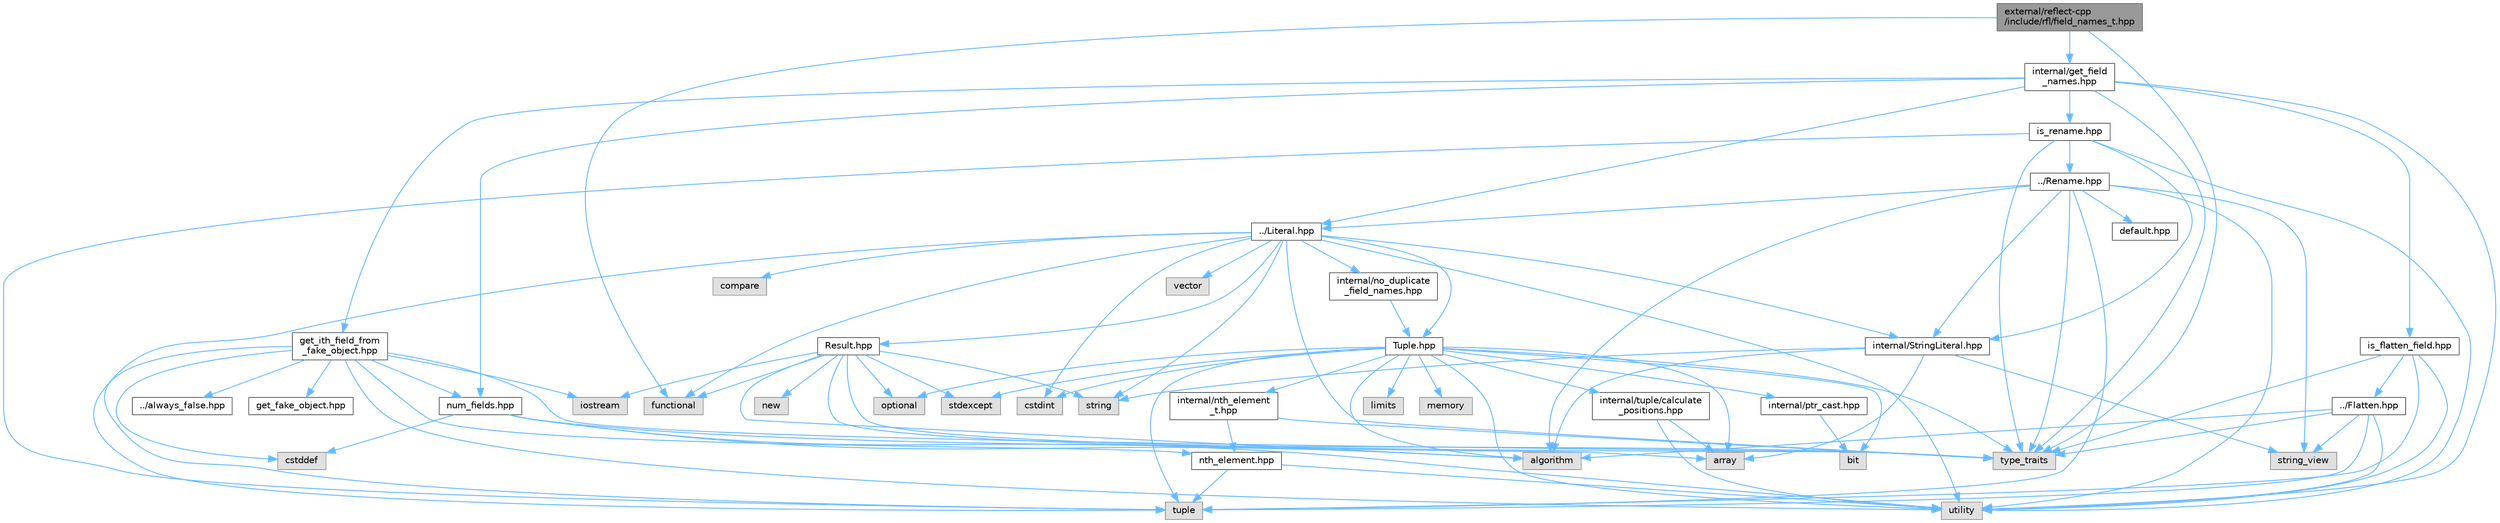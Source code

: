 digraph "external/reflect-cpp/include/rfl/field_names_t.hpp"
{
 // LATEX_PDF_SIZE
  bgcolor="transparent";
  edge [fontname=Helvetica,fontsize=10,labelfontname=Helvetica,labelfontsize=10];
  node [fontname=Helvetica,fontsize=10,shape=box,height=0.2,width=0.4];
  Node1 [id="Node000001",label="external/reflect-cpp\l/include/rfl/field_names_t.hpp",height=0.2,width=0.4,color="gray40", fillcolor="grey60", style="filled", fontcolor="black",tooltip=" "];
  Node1 -> Node2 [id="edge93_Node000001_Node000002",color="steelblue1",style="solid",tooltip=" "];
  Node2 [id="Node000002",label="functional",height=0.2,width=0.4,color="grey60", fillcolor="#E0E0E0", style="filled",tooltip=" "];
  Node1 -> Node3 [id="edge94_Node000001_Node000003",color="steelblue1",style="solid",tooltip=" "];
  Node3 [id="Node000003",label="type_traits",height=0.2,width=0.4,color="grey60", fillcolor="#E0E0E0", style="filled",tooltip=" "];
  Node1 -> Node4 [id="edge95_Node000001_Node000004",color="steelblue1",style="solid",tooltip=" "];
  Node4 [id="Node000004",label="internal/get_field\l_names.hpp",height=0.2,width=0.4,color="grey40", fillcolor="white", style="filled",URL="$get__field__names_8hpp.html",tooltip=" "];
  Node4 -> Node3 [id="edge96_Node000004_Node000003",color="steelblue1",style="solid",tooltip=" "];
  Node4 -> Node5 [id="edge97_Node000004_Node000005",color="steelblue1",style="solid",tooltip=" "];
  Node5 [id="Node000005",label="utility",height=0.2,width=0.4,color="grey60", fillcolor="#E0E0E0", style="filled",tooltip=" "];
  Node4 -> Node6 [id="edge98_Node000004_Node000006",color="steelblue1",style="solid",tooltip=" "];
  Node6 [id="Node000006",label="../Literal.hpp",height=0.2,width=0.4,color="grey40", fillcolor="white", style="filled",URL="$_literal_8hpp.html",tooltip=" "];
  Node6 -> Node7 [id="edge99_Node000006_Node000007",color="steelblue1",style="solid",tooltip=" "];
  Node7 [id="Node000007",label="compare",height=0.2,width=0.4,color="grey60", fillcolor="#E0E0E0", style="filled",tooltip=" "];
  Node6 -> Node8 [id="edge100_Node000006_Node000008",color="steelblue1",style="solid",tooltip=" "];
  Node8 [id="Node000008",label="cstdint",height=0.2,width=0.4,color="grey60", fillcolor="#E0E0E0", style="filled",tooltip=" "];
  Node6 -> Node2 [id="edge101_Node000006_Node000002",color="steelblue1",style="solid",tooltip=" "];
  Node6 -> Node9 [id="edge102_Node000006_Node000009",color="steelblue1",style="solid",tooltip=" "];
  Node9 [id="Node000009",label="string",height=0.2,width=0.4,color="grey60", fillcolor="#E0E0E0", style="filled",tooltip=" "];
  Node6 -> Node10 [id="edge103_Node000006_Node000010",color="steelblue1",style="solid",tooltip=" "];
  Node10 [id="Node000010",label="tuple",height=0.2,width=0.4,color="grey60", fillcolor="#E0E0E0", style="filled",tooltip=" "];
  Node6 -> Node3 [id="edge104_Node000006_Node000003",color="steelblue1",style="solid",tooltip=" "];
  Node6 -> Node5 [id="edge105_Node000006_Node000005",color="steelblue1",style="solid",tooltip=" "];
  Node6 -> Node11 [id="edge106_Node000006_Node000011",color="steelblue1",style="solid",tooltip=" "];
  Node11 [id="Node000011",label="vector",height=0.2,width=0.4,color="grey60", fillcolor="#E0E0E0", style="filled",tooltip=" "];
  Node6 -> Node12 [id="edge107_Node000006_Node000012",color="steelblue1",style="solid",tooltip=" "];
  Node12 [id="Node000012",label="Result.hpp",height=0.2,width=0.4,color="grey40", fillcolor="white", style="filled",URL="$_result_8hpp.html",tooltip=" "];
  Node12 -> Node13 [id="edge108_Node000012_Node000013",color="steelblue1",style="solid",tooltip=" "];
  Node13 [id="Node000013",label="algorithm",height=0.2,width=0.4,color="grey60", fillcolor="#E0E0E0", style="filled",tooltip=" "];
  Node12 -> Node14 [id="edge109_Node000012_Node000014",color="steelblue1",style="solid",tooltip=" "];
  Node14 [id="Node000014",label="array",height=0.2,width=0.4,color="grey60", fillcolor="#E0E0E0", style="filled",tooltip=" "];
  Node12 -> Node2 [id="edge110_Node000012_Node000002",color="steelblue1",style="solid",tooltip=" "];
  Node12 -> Node15 [id="edge111_Node000012_Node000015",color="steelblue1",style="solid",tooltip=" "];
  Node15 [id="Node000015",label="iostream",height=0.2,width=0.4,color="grey60", fillcolor="#E0E0E0", style="filled",tooltip=" "];
  Node12 -> Node16 [id="edge112_Node000012_Node000016",color="steelblue1",style="solid",tooltip=" "];
  Node16 [id="Node000016",label="new",height=0.2,width=0.4,color="grey60", fillcolor="#E0E0E0", style="filled",tooltip=" "];
  Node12 -> Node17 [id="edge113_Node000012_Node000017",color="steelblue1",style="solid",tooltip=" "];
  Node17 [id="Node000017",label="optional",height=0.2,width=0.4,color="grey60", fillcolor="#E0E0E0", style="filled",tooltip=" "];
  Node12 -> Node18 [id="edge114_Node000012_Node000018",color="steelblue1",style="solid",tooltip=" "];
  Node18 [id="Node000018",label="stdexcept",height=0.2,width=0.4,color="grey60", fillcolor="#E0E0E0", style="filled",tooltip=" "];
  Node12 -> Node9 [id="edge115_Node000012_Node000009",color="steelblue1",style="solid",tooltip=" "];
  Node12 -> Node3 [id="edge116_Node000012_Node000003",color="steelblue1",style="solid",tooltip=" "];
  Node6 -> Node19 [id="edge117_Node000006_Node000019",color="steelblue1",style="solid",tooltip=" "];
  Node19 [id="Node000019",label="Tuple.hpp",height=0.2,width=0.4,color="grey40", fillcolor="white", style="filled",URL="$_tuple_8hpp.html",tooltip=" "];
  Node19 -> Node13 [id="edge118_Node000019_Node000013",color="steelblue1",style="solid",tooltip=" "];
  Node19 -> Node14 [id="edge119_Node000019_Node000014",color="steelblue1",style="solid",tooltip=" "];
  Node19 -> Node20 [id="edge120_Node000019_Node000020",color="steelblue1",style="solid",tooltip=" "];
  Node20 [id="Node000020",label="bit",height=0.2,width=0.4,color="grey60", fillcolor="#E0E0E0", style="filled",tooltip=" "];
  Node19 -> Node8 [id="edge121_Node000019_Node000008",color="steelblue1",style="solid",tooltip=" "];
  Node19 -> Node21 [id="edge122_Node000019_Node000021",color="steelblue1",style="solid",tooltip=" "];
  Node21 [id="Node000021",label="limits",height=0.2,width=0.4,color="grey60", fillcolor="#E0E0E0", style="filled",tooltip=" "];
  Node19 -> Node22 [id="edge123_Node000019_Node000022",color="steelblue1",style="solid",tooltip=" "];
  Node22 [id="Node000022",label="memory",height=0.2,width=0.4,color="grey60", fillcolor="#E0E0E0", style="filled",tooltip=" "];
  Node19 -> Node17 [id="edge124_Node000019_Node000017",color="steelblue1",style="solid",tooltip=" "];
  Node19 -> Node18 [id="edge125_Node000019_Node000018",color="steelblue1",style="solid",tooltip=" "];
  Node19 -> Node10 [id="edge126_Node000019_Node000010",color="steelblue1",style="solid",tooltip=" "];
  Node19 -> Node3 [id="edge127_Node000019_Node000003",color="steelblue1",style="solid",tooltip=" "];
  Node19 -> Node5 [id="edge128_Node000019_Node000005",color="steelblue1",style="solid",tooltip=" "];
  Node19 -> Node23 [id="edge129_Node000019_Node000023",color="steelblue1",style="solid",tooltip=" "];
  Node23 [id="Node000023",label="internal/nth_element\l_t.hpp",height=0.2,width=0.4,color="grey40", fillcolor="white", style="filled",URL="$nth__element__t_8hpp.html",tooltip=" "];
  Node23 -> Node3 [id="edge130_Node000023_Node000003",color="steelblue1",style="solid",tooltip=" "];
  Node23 -> Node24 [id="edge131_Node000023_Node000024",color="steelblue1",style="solid",tooltip=" "];
  Node24 [id="Node000024",label="nth_element.hpp",height=0.2,width=0.4,color="grey40", fillcolor="white", style="filled",URL="$nth__element_8hpp.html",tooltip=" "];
  Node24 -> Node10 [id="edge132_Node000024_Node000010",color="steelblue1",style="solid",tooltip=" "];
  Node24 -> Node5 [id="edge133_Node000024_Node000005",color="steelblue1",style="solid",tooltip=" "];
  Node19 -> Node25 [id="edge134_Node000019_Node000025",color="steelblue1",style="solid",tooltip=" "];
  Node25 [id="Node000025",label="internal/ptr_cast.hpp",height=0.2,width=0.4,color="grey40", fillcolor="white", style="filled",URL="$ptr__cast_8hpp.html",tooltip=" "];
  Node25 -> Node20 [id="edge135_Node000025_Node000020",color="steelblue1",style="solid",tooltip=" "];
  Node19 -> Node26 [id="edge136_Node000019_Node000026",color="steelblue1",style="solid",tooltip=" "];
  Node26 [id="Node000026",label="internal/tuple/calculate\l_positions.hpp",height=0.2,width=0.4,color="grey40", fillcolor="white", style="filled",URL="$calculate__positions_8hpp.html",tooltip=" "];
  Node26 -> Node14 [id="edge137_Node000026_Node000014",color="steelblue1",style="solid",tooltip=" "];
  Node26 -> Node5 [id="edge138_Node000026_Node000005",color="steelblue1",style="solid",tooltip=" "];
  Node6 -> Node27 [id="edge139_Node000006_Node000027",color="steelblue1",style="solid",tooltip=" "];
  Node27 [id="Node000027",label="internal/StringLiteral.hpp",height=0.2,width=0.4,color="grey40", fillcolor="white", style="filled",URL="$_string_literal_8hpp.html",tooltip=" "];
  Node27 -> Node13 [id="edge140_Node000027_Node000013",color="steelblue1",style="solid",tooltip=" "];
  Node27 -> Node14 [id="edge141_Node000027_Node000014",color="steelblue1",style="solid",tooltip=" "];
  Node27 -> Node9 [id="edge142_Node000027_Node000009",color="steelblue1",style="solid",tooltip=" "];
  Node27 -> Node28 [id="edge143_Node000027_Node000028",color="steelblue1",style="solid",tooltip=" "];
  Node28 [id="Node000028",label="string_view",height=0.2,width=0.4,color="grey60", fillcolor="#E0E0E0", style="filled",tooltip=" "];
  Node6 -> Node29 [id="edge144_Node000006_Node000029",color="steelblue1",style="solid",tooltip=" "];
  Node29 [id="Node000029",label="internal/no_duplicate\l_field_names.hpp",height=0.2,width=0.4,color="grey40", fillcolor="white", style="filled",URL="$no__duplicate__field__names_8hpp.html",tooltip=" "];
  Node29 -> Node19 [id="edge145_Node000029_Node000019",color="steelblue1",style="solid",tooltip=" "];
  Node4 -> Node30 [id="edge146_Node000004_Node000030",color="steelblue1",style="solid",tooltip=" "];
  Node30 [id="Node000030",label="get_ith_field_from\l_fake_object.hpp",height=0.2,width=0.4,color="grey40", fillcolor="white", style="filled",URL="$get__ith__field__from__fake__object_8hpp.html",tooltip=" "];
  Node30 -> Node31 [id="edge147_Node000030_Node000031",color="steelblue1",style="solid",tooltip=" "];
  Node31 [id="Node000031",label="cstddef",height=0.2,width=0.4,color="grey60", fillcolor="#E0E0E0", style="filled",tooltip=" "];
  Node30 -> Node15 [id="edge148_Node000030_Node000015",color="steelblue1",style="solid",tooltip=" "];
  Node30 -> Node10 [id="edge149_Node000030_Node000010",color="steelblue1",style="solid",tooltip=" "];
  Node30 -> Node3 [id="edge150_Node000030_Node000003",color="steelblue1",style="solid",tooltip=" "];
  Node30 -> Node5 [id="edge151_Node000030_Node000005",color="steelblue1",style="solid",tooltip=" "];
  Node30 -> Node32 [id="edge152_Node000030_Node000032",color="steelblue1",style="solid",tooltip=" "];
  Node32 [id="Node000032",label="../always_false.hpp",height=0.2,width=0.4,color="grey40", fillcolor="white", style="filled",URL="$always__false_8hpp.html",tooltip=" "];
  Node30 -> Node33 [id="edge153_Node000030_Node000033",color="steelblue1",style="solid",tooltip=" "];
  Node33 [id="Node000033",label="get_fake_object.hpp",height=0.2,width=0.4,color="grey40", fillcolor="white", style="filled",URL="$get__fake__object_8hpp.html",tooltip=" "];
  Node30 -> Node24 [id="edge154_Node000030_Node000024",color="steelblue1",style="solid",tooltip=" "];
  Node30 -> Node34 [id="edge155_Node000030_Node000034",color="steelblue1",style="solid",tooltip=" "];
  Node34 [id="Node000034",label="num_fields.hpp",height=0.2,width=0.4,color="grey40", fillcolor="white", style="filled",URL="$num__fields_8hpp.html",tooltip=" "];
  Node34 -> Node13 [id="edge156_Node000034_Node000013",color="steelblue1",style="solid",tooltip=" "];
  Node34 -> Node31 [id="edge157_Node000034_Node000031",color="steelblue1",style="solid",tooltip=" "];
  Node34 -> Node3 [id="edge158_Node000034_Node000003",color="steelblue1",style="solid",tooltip=" "];
  Node34 -> Node5 [id="edge159_Node000034_Node000005",color="steelblue1",style="solid",tooltip=" "];
  Node4 -> Node35 [id="edge160_Node000004_Node000035",color="steelblue1",style="solid",tooltip=" "];
  Node35 [id="Node000035",label="is_flatten_field.hpp",height=0.2,width=0.4,color="grey40", fillcolor="white", style="filled",URL="$is__flatten__field_8hpp.html",tooltip=" "];
  Node35 -> Node10 [id="edge161_Node000035_Node000010",color="steelblue1",style="solid",tooltip=" "];
  Node35 -> Node3 [id="edge162_Node000035_Node000003",color="steelblue1",style="solid",tooltip=" "];
  Node35 -> Node5 [id="edge163_Node000035_Node000005",color="steelblue1",style="solid",tooltip=" "];
  Node35 -> Node36 [id="edge164_Node000035_Node000036",color="steelblue1",style="solid",tooltip=" "];
  Node36 [id="Node000036",label="../Flatten.hpp",height=0.2,width=0.4,color="grey40", fillcolor="white", style="filled",URL="$_flatten_8hpp.html",tooltip=" "];
  Node36 -> Node13 [id="edge165_Node000036_Node000013",color="steelblue1",style="solid",tooltip=" "];
  Node36 -> Node28 [id="edge166_Node000036_Node000028",color="steelblue1",style="solid",tooltip=" "];
  Node36 -> Node10 [id="edge167_Node000036_Node000010",color="steelblue1",style="solid",tooltip=" "];
  Node36 -> Node3 [id="edge168_Node000036_Node000003",color="steelblue1",style="solid",tooltip=" "];
  Node36 -> Node5 [id="edge169_Node000036_Node000005",color="steelblue1",style="solid",tooltip=" "];
  Node4 -> Node37 [id="edge170_Node000004_Node000037",color="steelblue1",style="solid",tooltip=" "];
  Node37 [id="Node000037",label="is_rename.hpp",height=0.2,width=0.4,color="grey40", fillcolor="white", style="filled",URL="$is__rename_8hpp.html",tooltip=" "];
  Node37 -> Node10 [id="edge171_Node000037_Node000010",color="steelblue1",style="solid",tooltip=" "];
  Node37 -> Node3 [id="edge172_Node000037_Node000003",color="steelblue1",style="solid",tooltip=" "];
  Node37 -> Node5 [id="edge173_Node000037_Node000005",color="steelblue1",style="solid",tooltip=" "];
  Node37 -> Node38 [id="edge174_Node000037_Node000038",color="steelblue1",style="solid",tooltip=" "];
  Node38 [id="Node000038",label="../Rename.hpp",height=0.2,width=0.4,color="grey40", fillcolor="white", style="filled",URL="$_rename_8hpp.html",tooltip=" "];
  Node38 -> Node13 [id="edge175_Node000038_Node000013",color="steelblue1",style="solid",tooltip=" "];
  Node38 -> Node28 [id="edge176_Node000038_Node000028",color="steelblue1",style="solid",tooltip=" "];
  Node38 -> Node10 [id="edge177_Node000038_Node000010",color="steelblue1",style="solid",tooltip=" "];
  Node38 -> Node3 [id="edge178_Node000038_Node000003",color="steelblue1",style="solid",tooltip=" "];
  Node38 -> Node5 [id="edge179_Node000038_Node000005",color="steelblue1",style="solid",tooltip=" "];
  Node38 -> Node6 [id="edge180_Node000038_Node000006",color="steelblue1",style="solid",tooltip=" "];
  Node38 -> Node39 [id="edge181_Node000038_Node000039",color="steelblue1",style="solid",tooltip=" "];
  Node39 [id="Node000039",label="default.hpp",height=0.2,width=0.4,color="grey40", fillcolor="white", style="filled",URL="$default_8hpp.html",tooltip=" "];
  Node38 -> Node27 [id="edge182_Node000038_Node000027",color="steelblue1",style="solid",tooltip=" "];
  Node37 -> Node27 [id="edge183_Node000037_Node000027",color="steelblue1",style="solid",tooltip=" "];
  Node4 -> Node34 [id="edge184_Node000004_Node000034",color="steelblue1",style="solid",tooltip=" "];
}
